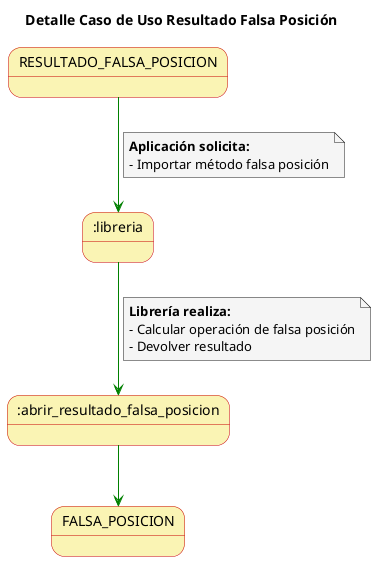 @startuml

skinparam state {
  BackgroundColor #faf4b4
  BorderColor #c90000
}

skinparam note {
  BackgroundColor #f5f5f5
}

skinparam linetype polyline

title Detalle Caso de Uso Resultado Falsa Posición

RESULTADO_FALSA_POSICION-[#green]-> :libreria
note on link
  **Aplicación solicita:**
  - Importar método falsa posición
end note

:libreria -[#green]-> :abrir_resultado_falsa_posicion
note on link
  **Librería realiza:**
  - Calcular operación de falsa posición
  - Devolver resultado
end note

:abrir_resultado_falsa_posicion -[#green]-> FALSA_POSICION

@enduml